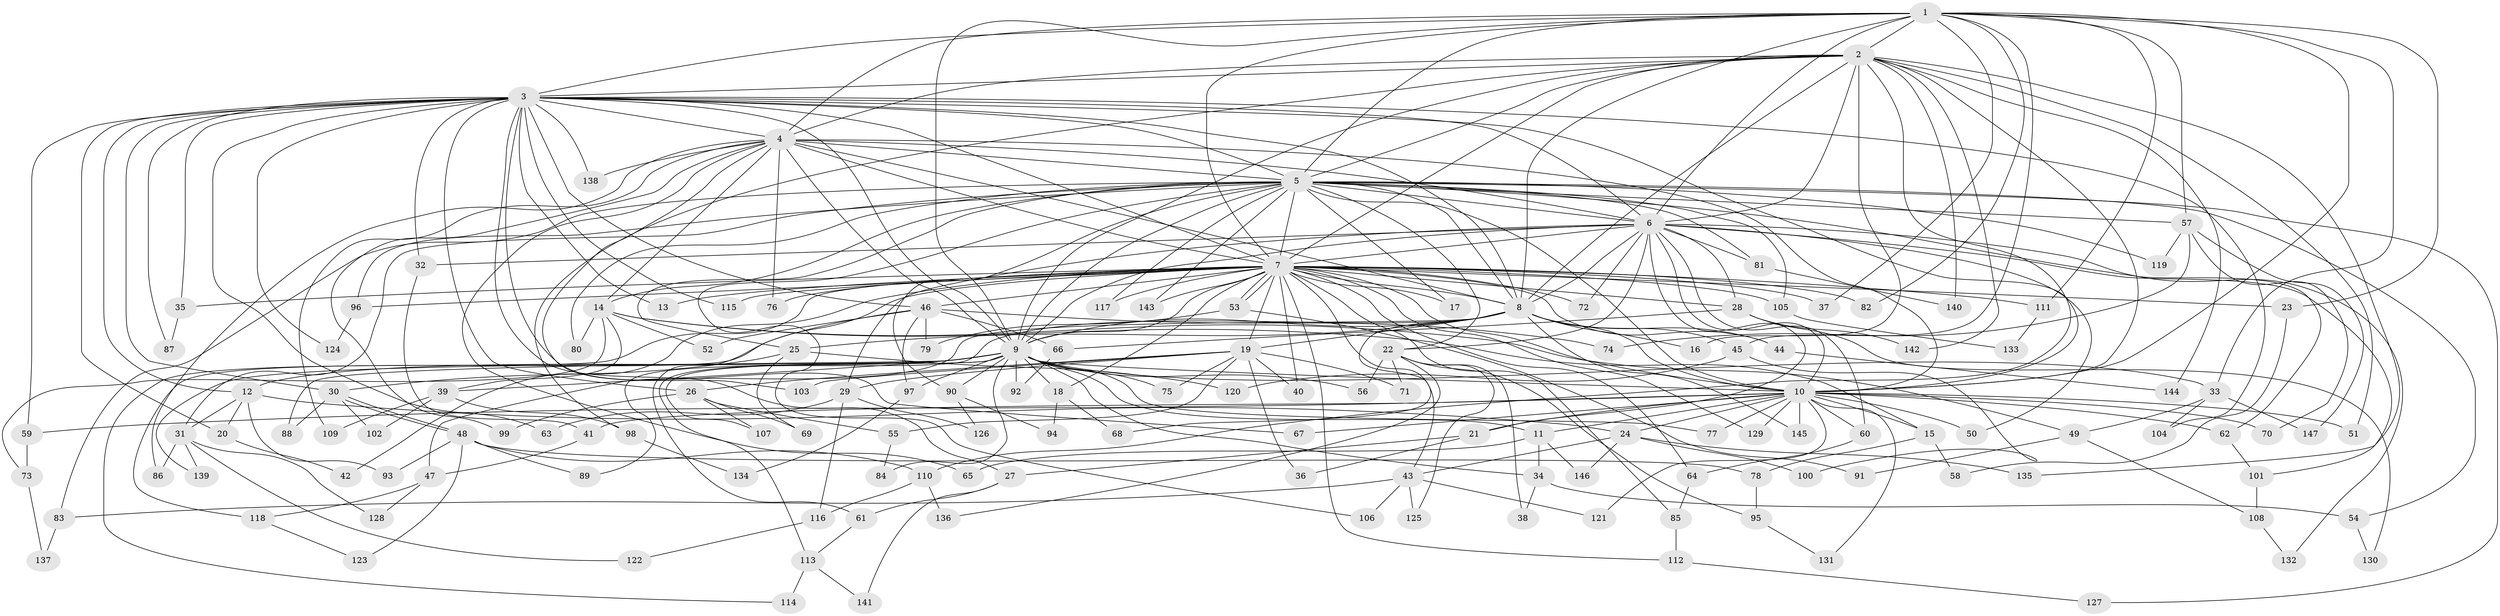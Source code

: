 // Generated by graph-tools (version 1.1) at 2025/25/03/09/25 03:25:52]
// undirected, 147 vertices, 319 edges
graph export_dot {
graph [start="1"]
  node [color=gray90,style=filled];
  1;
  2;
  3;
  4;
  5;
  6;
  7;
  8;
  9;
  10;
  11;
  12;
  13;
  14;
  15;
  16;
  17;
  18;
  19;
  20;
  21;
  22;
  23;
  24;
  25;
  26;
  27;
  28;
  29;
  30;
  31;
  32;
  33;
  34;
  35;
  36;
  37;
  38;
  39;
  40;
  41;
  42;
  43;
  44;
  45;
  46;
  47;
  48;
  49;
  50;
  51;
  52;
  53;
  54;
  55;
  56;
  57;
  58;
  59;
  60;
  61;
  62;
  63;
  64;
  65;
  66;
  67;
  68;
  69;
  70;
  71;
  72;
  73;
  74;
  75;
  76;
  77;
  78;
  79;
  80;
  81;
  82;
  83;
  84;
  85;
  86;
  87;
  88;
  89;
  90;
  91;
  92;
  93;
  94;
  95;
  96;
  97;
  98;
  99;
  100;
  101;
  102;
  103;
  104;
  105;
  106;
  107;
  108;
  109;
  110;
  111;
  112;
  113;
  114;
  115;
  116;
  117;
  118;
  119;
  120;
  121;
  122;
  123;
  124;
  125;
  126;
  127;
  128;
  129;
  130;
  131;
  132;
  133;
  134;
  135;
  136;
  137;
  138;
  139;
  140;
  141;
  142;
  143;
  144;
  145;
  146;
  147;
  1 -- 2;
  1 -- 3;
  1 -- 4;
  1 -- 5;
  1 -- 6;
  1 -- 7;
  1 -- 8;
  1 -- 9;
  1 -- 10;
  1 -- 23;
  1 -- 33;
  1 -- 37;
  1 -- 45;
  1 -- 57;
  1 -- 82;
  1 -- 111;
  2 -- 3;
  2 -- 4;
  2 -- 5;
  2 -- 6;
  2 -- 7;
  2 -- 8;
  2 -- 9;
  2 -- 10;
  2 -- 16;
  2 -- 51;
  2 -- 98;
  2 -- 110;
  2 -- 135;
  2 -- 140;
  2 -- 142;
  2 -- 144;
  3 -- 4;
  3 -- 5;
  3 -- 6;
  3 -- 7;
  3 -- 8;
  3 -- 9;
  3 -- 10;
  3 -- 12;
  3 -- 13;
  3 -- 20;
  3 -- 26;
  3 -- 27;
  3 -- 30;
  3 -- 32;
  3 -- 35;
  3 -- 46;
  3 -- 59;
  3 -- 63;
  3 -- 67;
  3 -- 87;
  3 -- 104;
  3 -- 115;
  3 -- 124;
  3 -- 138;
  4 -- 5;
  4 -- 6;
  4 -- 7;
  4 -- 8;
  4 -- 9;
  4 -- 10;
  4 -- 14;
  4 -- 65;
  4 -- 76;
  4 -- 86;
  4 -- 99;
  4 -- 103;
  4 -- 109;
  4 -- 138;
  5 -- 6;
  5 -- 7;
  5 -- 8;
  5 -- 9;
  5 -- 10;
  5 -- 14;
  5 -- 17;
  5 -- 22;
  5 -- 25;
  5 -- 31;
  5 -- 54;
  5 -- 57;
  5 -- 62;
  5 -- 80;
  5 -- 81;
  5 -- 83;
  5 -- 90;
  5 -- 96;
  5 -- 105;
  5 -- 106;
  5 -- 117;
  5 -- 119;
  5 -- 127;
  5 -- 143;
  6 -- 7;
  6 -- 8;
  6 -- 9;
  6 -- 10;
  6 -- 21;
  6 -- 22;
  6 -- 28;
  6 -- 29;
  6 -- 32;
  6 -- 50;
  6 -- 60;
  6 -- 72;
  6 -- 81;
  6 -- 101;
  6 -- 132;
  7 -- 8;
  7 -- 9;
  7 -- 10;
  7 -- 13;
  7 -- 17;
  7 -- 18;
  7 -- 19;
  7 -- 23;
  7 -- 28;
  7 -- 35;
  7 -- 37;
  7 -- 40;
  7 -- 42;
  7 -- 43;
  7 -- 44;
  7 -- 46;
  7 -- 53;
  7 -- 53;
  7 -- 61;
  7 -- 64;
  7 -- 72;
  7 -- 76;
  7 -- 82;
  7 -- 85;
  7 -- 96;
  7 -- 105;
  7 -- 111;
  7 -- 112;
  7 -- 114;
  7 -- 115;
  7 -- 117;
  7 -- 129;
  7 -- 143;
  8 -- 9;
  8 -- 10;
  8 -- 16;
  8 -- 19;
  8 -- 25;
  8 -- 44;
  8 -- 45;
  8 -- 47;
  8 -- 68;
  8 -- 89;
  8 -- 145;
  9 -- 10;
  9 -- 11;
  9 -- 12;
  9 -- 18;
  9 -- 33;
  9 -- 34;
  9 -- 39;
  9 -- 56;
  9 -- 75;
  9 -- 77;
  9 -- 84;
  9 -- 88;
  9 -- 90;
  9 -- 92;
  9 -- 97;
  9 -- 107;
  9 -- 113;
  9 -- 139;
  10 -- 11;
  10 -- 15;
  10 -- 21;
  10 -- 24;
  10 -- 41;
  10 -- 50;
  10 -- 51;
  10 -- 59;
  10 -- 60;
  10 -- 62;
  10 -- 67;
  10 -- 70;
  10 -- 77;
  10 -- 121;
  10 -- 129;
  10 -- 131;
  10 -- 145;
  11 -- 34;
  11 -- 65;
  11 -- 146;
  12 -- 20;
  12 -- 24;
  12 -- 31;
  12 -- 93;
  14 -- 15;
  14 -- 39;
  14 -- 49;
  14 -- 52;
  14 -- 73;
  14 -- 80;
  15 -- 58;
  15 -- 78;
  18 -- 68;
  18 -- 94;
  19 -- 26;
  19 -- 29;
  19 -- 36;
  19 -- 40;
  19 -- 55;
  19 -- 71;
  19 -- 75;
  19 -- 103;
  20 -- 42;
  21 -- 27;
  21 -- 36;
  22 -- 38;
  22 -- 56;
  22 -- 71;
  22 -- 95;
  22 -- 125;
  22 -- 136;
  23 -- 58;
  24 -- 43;
  24 -- 100;
  24 -- 135;
  24 -- 146;
  25 -- 30;
  25 -- 69;
  25 -- 120;
  26 -- 55;
  26 -- 69;
  26 -- 99;
  26 -- 107;
  27 -- 61;
  27 -- 141;
  28 -- 66;
  28 -- 130;
  28 -- 142;
  29 -- 63;
  29 -- 116;
  29 -- 126;
  30 -- 48;
  30 -- 48;
  30 -- 88;
  30 -- 102;
  31 -- 86;
  31 -- 122;
  31 -- 128;
  31 -- 139;
  32 -- 41;
  33 -- 49;
  33 -- 104;
  33 -- 147;
  34 -- 38;
  34 -- 54;
  35 -- 87;
  39 -- 98;
  39 -- 102;
  39 -- 109;
  41 -- 47;
  43 -- 83;
  43 -- 106;
  43 -- 121;
  43 -- 125;
  44 -- 144;
  45 -- 100;
  45 -- 120;
  46 -- 52;
  46 -- 66;
  46 -- 74;
  46 -- 79;
  46 -- 97;
  46 -- 118;
  47 -- 118;
  47 -- 128;
  48 -- 78;
  48 -- 89;
  48 -- 93;
  48 -- 110;
  48 -- 123;
  49 -- 91;
  49 -- 108;
  53 -- 79;
  53 -- 91;
  54 -- 130;
  55 -- 84;
  57 -- 70;
  57 -- 74;
  57 -- 119;
  57 -- 147;
  59 -- 73;
  60 -- 64;
  61 -- 113;
  62 -- 101;
  64 -- 85;
  66 -- 92;
  73 -- 137;
  78 -- 95;
  81 -- 140;
  83 -- 137;
  85 -- 112;
  90 -- 94;
  90 -- 126;
  95 -- 131;
  96 -- 124;
  97 -- 134;
  98 -- 134;
  101 -- 108;
  105 -- 133;
  108 -- 132;
  110 -- 116;
  110 -- 136;
  111 -- 133;
  112 -- 127;
  113 -- 114;
  113 -- 141;
  116 -- 122;
  118 -- 123;
}
